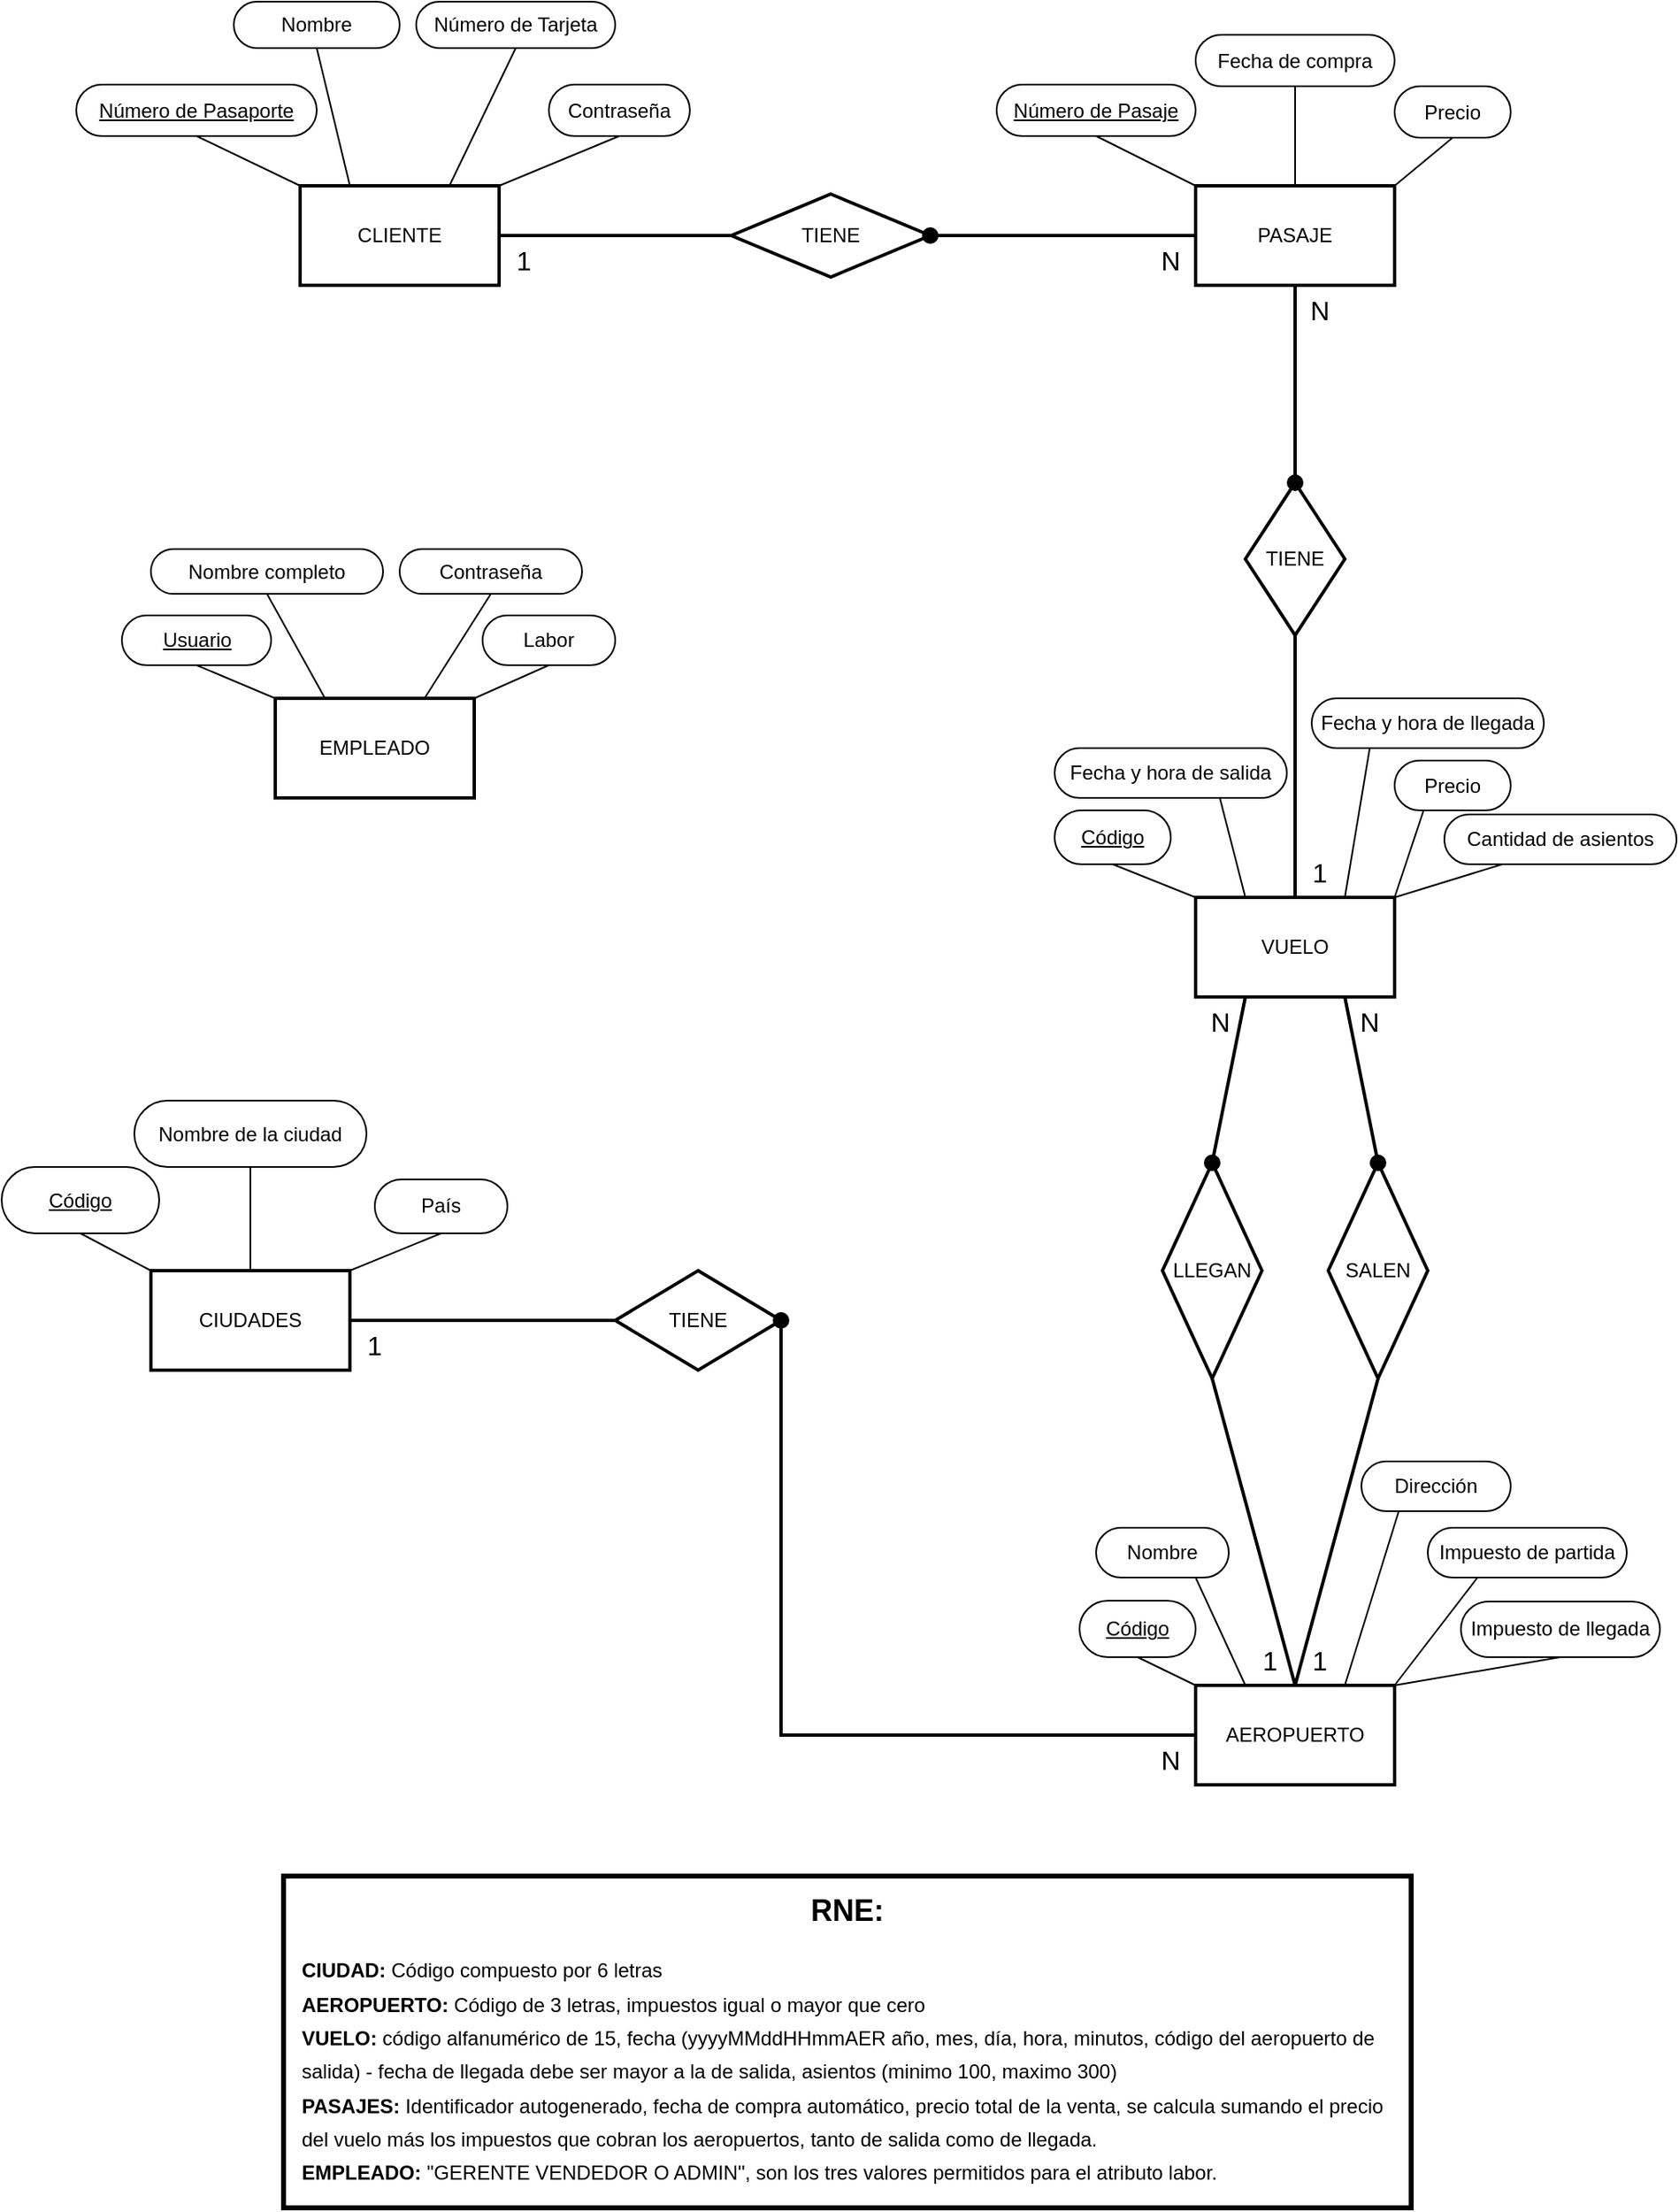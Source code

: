 <mxfile version="21.6.8" type="device">
  <diagram name="Página-1" id="M-aVUU8le2SYxHli1-5D">
    <mxGraphModel dx="1480" dy="1693" grid="1" gridSize="10" guides="1" tooltips="1" connect="1" arrows="1" fold="1" page="1" pageScale="1" pageWidth="1169" pageHeight="827" math="0" shadow="0">
      <root>
        <mxCell id="0" />
        <mxCell id="1" parent="0" />
        <mxCell id="I0plkO9ro6BUK9R8KUUb-137" value="TIENE" style="rhombus;whiteSpace=wrap;html=1;strokeWidth=2;" parent="1" vertex="1">
          <mxGeometry x="1230" y="-260" width="60" height="92" as="geometry" />
        </mxCell>
        <mxCell id="I0plkO9ro6BUK9R8KUUb-64" value="EMPLEADO" style="rounded=0;whiteSpace=wrap;html=1;strokeWidth=2;" parent="1" vertex="1">
          <mxGeometry x="645" y="-130" width="120" height="60" as="geometry" />
        </mxCell>
        <mxCell id="I0plkO9ro6BUK9R8KUUb-65" value="&lt;u&gt;Usuario&lt;/u&gt;" style="rounded=1;whiteSpace=wrap;html=1;arcSize=50;imageHeight=24;" parent="1" vertex="1">
          <mxGeometry x="552.5" y="-180" width="90" height="30" as="geometry" />
        </mxCell>
        <mxCell id="I0plkO9ro6BUK9R8KUUb-66" value="Contraseña" style="rounded=1;whiteSpace=wrap;html=1;arcSize=50;" parent="1" vertex="1">
          <mxGeometry x="720" y="-220" width="110" height="27" as="geometry" />
        </mxCell>
        <mxCell id="I0plkO9ro6BUK9R8KUUb-67" value="Nombre completo" style="rounded=1;whiteSpace=wrap;html=1;arcSize=50;" parent="1" vertex="1">
          <mxGeometry x="570" y="-220" width="140" height="27" as="geometry" />
        </mxCell>
        <mxCell id="I0plkO9ro6BUK9R8KUUb-68" value="Labor" style="rounded=1;whiteSpace=wrap;html=1;arcSize=50;" parent="1" vertex="1">
          <mxGeometry x="770" y="-180" width="80" height="30" as="geometry" />
        </mxCell>
        <mxCell id="I0plkO9ro6BUK9R8KUUb-70" value="" style="endArrow=none;html=1;rounded=0;entryX=0.5;entryY=1;entryDx=0;entryDy=0;exitX=0;exitY=0;exitDx=0;exitDy=0;" parent="1" source="I0plkO9ro6BUK9R8KUUb-64" target="I0plkO9ro6BUK9R8KUUb-65" edge="1">
          <mxGeometry width="50" height="50" relative="1" as="geometry">
            <mxPoint x="575" y="40" as="sourcePoint" />
            <mxPoint x="625" y="-10" as="targetPoint" />
          </mxGeometry>
        </mxCell>
        <mxCell id="I0plkO9ro6BUK9R8KUUb-71" value="" style="endArrow=none;html=1;rounded=0;entryX=0.5;entryY=1;entryDx=0;entryDy=0;exitX=0.25;exitY=0;exitDx=0;exitDy=0;" parent="1" source="I0plkO9ro6BUK9R8KUUb-64" target="I0plkO9ro6BUK9R8KUUb-67" edge="1">
          <mxGeometry width="50" height="50" relative="1" as="geometry">
            <mxPoint x="545" y="90" as="sourcePoint" />
            <mxPoint x="595" y="40" as="targetPoint" />
          </mxGeometry>
        </mxCell>
        <mxCell id="I0plkO9ro6BUK9R8KUUb-72" value="" style="endArrow=none;html=1;rounded=0;entryX=0.5;entryY=1;entryDx=0;entryDy=0;exitX=0.75;exitY=0;exitDx=0;exitDy=0;" parent="1" source="I0plkO9ro6BUK9R8KUUb-64" target="I0plkO9ro6BUK9R8KUUb-66" edge="1">
          <mxGeometry width="50" height="50" relative="1" as="geometry">
            <mxPoint x="715" y="60" as="sourcePoint" />
            <mxPoint x="765" y="10" as="targetPoint" />
          </mxGeometry>
        </mxCell>
        <mxCell id="I0plkO9ro6BUK9R8KUUb-73" value="" style="endArrow=none;html=1;rounded=0;entryX=0.5;entryY=1;entryDx=0;entryDy=0;exitX=1;exitY=0;exitDx=0;exitDy=0;" parent="1" source="I0plkO9ro6BUK9R8KUUb-64" target="I0plkO9ro6BUK9R8KUUb-68" edge="1">
          <mxGeometry width="50" height="50" relative="1" as="geometry">
            <mxPoint x="795" y="100" as="sourcePoint" />
            <mxPoint x="845" y="50" as="targetPoint" />
          </mxGeometry>
        </mxCell>
        <mxCell id="I0plkO9ro6BUK9R8KUUb-84" value="CLIENTE" style="rounded=0;whiteSpace=wrap;html=1;strokeWidth=2;" parent="1" vertex="1">
          <mxGeometry x="660" y="-439" width="120" height="60" as="geometry" />
        </mxCell>
        <mxCell id="I0plkO9ro6BUK9R8KUUb-85" value="&lt;u&gt;Número de Pasaporte&lt;/u&gt;" style="rounded=1;whiteSpace=wrap;html=1;arcSize=50;imageHeight=24;" parent="1" vertex="1">
          <mxGeometry x="525" y="-500" width="145" height="31" as="geometry" />
        </mxCell>
        <mxCell id="I0plkO9ro6BUK9R8KUUb-86" value="Nombre" style="rounded=1;whiteSpace=wrap;html=1;arcSize=50;imageHeight=24;" parent="1" vertex="1">
          <mxGeometry x="620" y="-550" width="100" height="28" as="geometry" />
        </mxCell>
        <mxCell id="I0plkO9ro6BUK9R8KUUb-87" value="Número de Tarjeta" style="rounded=1;whiteSpace=wrap;html=1;arcSize=50;imageHeight=24;" parent="1" vertex="1">
          <mxGeometry x="730" y="-550" width="120" height="28" as="geometry" />
        </mxCell>
        <mxCell id="I0plkO9ro6BUK9R8KUUb-88" value="Contraseña" style="rounded=1;whiteSpace=wrap;html=1;arcSize=50;imageHeight=24;" parent="1" vertex="1">
          <mxGeometry x="810" y="-500" width="85" height="31" as="geometry" />
        </mxCell>
        <mxCell id="I0plkO9ro6BUK9R8KUUb-89" value="" style="endArrow=none;html=1;rounded=0;entryX=0.5;entryY=1;entryDx=0;entryDy=0;exitX=0;exitY=0;exitDx=0;exitDy=0;" parent="1" source="I0plkO9ro6BUK9R8KUUb-84" target="I0plkO9ro6BUK9R8KUUb-85" edge="1">
          <mxGeometry width="50" height="50" relative="1" as="geometry">
            <mxPoint x="620" y="-269" as="sourcePoint" />
            <mxPoint x="670" y="-319" as="targetPoint" />
          </mxGeometry>
        </mxCell>
        <mxCell id="I0plkO9ro6BUK9R8KUUb-90" value="" style="endArrow=none;html=1;rounded=0;entryX=0.5;entryY=1;entryDx=0;entryDy=0;exitX=0.25;exitY=0;exitDx=0;exitDy=0;" parent="1" source="I0plkO9ro6BUK9R8KUUb-84" target="I0plkO9ro6BUK9R8KUUb-86" edge="1">
          <mxGeometry width="50" height="50" relative="1" as="geometry">
            <mxPoint x="800" y="-269" as="sourcePoint" />
            <mxPoint x="850" y="-319" as="targetPoint" />
          </mxGeometry>
        </mxCell>
        <mxCell id="I0plkO9ro6BUK9R8KUUb-91" value="" style="endArrow=none;html=1;rounded=0;entryX=0.5;entryY=1;entryDx=0;entryDy=0;exitX=0.75;exitY=0;exitDx=0;exitDy=0;" parent="1" source="I0plkO9ro6BUK9R8KUUb-84" target="I0plkO9ro6BUK9R8KUUb-87" edge="1">
          <mxGeometry width="50" height="50" relative="1" as="geometry">
            <mxPoint x="710" y="-279" as="sourcePoint" />
            <mxPoint x="760" y="-329" as="targetPoint" />
          </mxGeometry>
        </mxCell>
        <mxCell id="I0plkO9ro6BUK9R8KUUb-96" value="PASAJE" style="rounded=0;whiteSpace=wrap;html=1;strokeWidth=2;" parent="1" vertex="1">
          <mxGeometry x="1200" y="-439" width="120" height="60" as="geometry" />
        </mxCell>
        <mxCell id="I0plkO9ro6BUK9R8KUUb-97" value="&lt;u&gt;Número de Pasaje&lt;/u&gt;" style="rounded=1;whiteSpace=wrap;html=1;arcSize=50;imageHeight=24;" parent="1" vertex="1">
          <mxGeometry x="1080" y="-500" width="120" height="31" as="geometry" />
        </mxCell>
        <mxCell id="I0plkO9ro6BUK9R8KUUb-98" value="Fecha de compra" style="rounded=1;whiteSpace=wrap;html=1;arcSize=50;imageHeight=24;" parent="1" vertex="1">
          <mxGeometry x="1200" y="-530" width="120" height="31" as="geometry" />
        </mxCell>
        <mxCell id="I0plkO9ro6BUK9R8KUUb-99" value="Precio" style="rounded=1;whiteSpace=wrap;html=1;arcSize=50;imageHeight=24;" parent="1" vertex="1">
          <mxGeometry x="1320" y="-499" width="70" height="31" as="geometry" />
        </mxCell>
        <mxCell id="I0plkO9ro6BUK9R8KUUb-100" value="TIENE" style="rhombus;whiteSpace=wrap;html=1;strokeWidth=2;" parent="1" vertex="1">
          <mxGeometry x="920" y="-434" width="120" height="50" as="geometry" />
        </mxCell>
        <mxCell id="I0plkO9ro6BUK9R8KUUb-101" value="" style="endArrow=none;html=1;rounded=0;entryX=0;entryY=0.5;entryDx=0;entryDy=0;exitX=1;exitY=0.5;exitDx=0;exitDy=0;strokeWidth=2;" parent="1" source="I0plkO9ro6BUK9R8KUUb-84" target="I0plkO9ro6BUK9R8KUUb-100" edge="1">
          <mxGeometry width="50" height="50" relative="1" as="geometry">
            <mxPoint x="880" y="-309" as="sourcePoint" />
            <mxPoint x="930" y="-359" as="targetPoint" />
          </mxGeometry>
        </mxCell>
        <mxCell id="I0plkO9ro6BUK9R8KUUb-102" value="" style="endArrow=none;html=1;rounded=0;entryX=0;entryY=0.5;entryDx=0;entryDy=0;exitX=1;exitY=0.5;exitDx=0;exitDy=0;startArrow=oval;startFill=1;startSize=8;endSize=8;strokeWidth=2;" parent="1" source="I0plkO9ro6BUK9R8KUUb-100" target="I0plkO9ro6BUK9R8KUUb-96" edge="1">
          <mxGeometry width="50" height="50" relative="1" as="geometry">
            <mxPoint x="1060" y="-399" as="sourcePoint" />
            <mxPoint x="1200" y="-379" as="targetPoint" />
          </mxGeometry>
        </mxCell>
        <mxCell id="I0plkO9ro6BUK9R8KUUb-103" value="" style="endArrow=none;html=1;rounded=0;entryX=0.5;entryY=1;entryDx=0;entryDy=0;exitX=1;exitY=0;exitDx=0;exitDy=0;" parent="1" source="I0plkO9ro6BUK9R8KUUb-96" target="I0plkO9ro6BUK9R8KUUb-99" edge="1">
          <mxGeometry width="50" height="50" relative="1" as="geometry">
            <mxPoint x="1320" y="-259" as="sourcePoint" />
            <mxPoint x="1370" y="-309" as="targetPoint" />
          </mxGeometry>
        </mxCell>
        <mxCell id="I0plkO9ro6BUK9R8KUUb-104" value="" style="endArrow=none;html=1;rounded=0;entryX=0.5;entryY=1;entryDx=0;entryDy=0;exitX=0;exitY=0;exitDx=0;exitDy=0;" parent="1" source="I0plkO9ro6BUK9R8KUUb-96" target="I0plkO9ro6BUK9R8KUUb-97" edge="1">
          <mxGeometry width="50" height="50" relative="1" as="geometry">
            <mxPoint x="1090" y="-279" as="sourcePoint" />
            <mxPoint x="1140" y="-319" as="targetPoint" />
          </mxGeometry>
        </mxCell>
        <mxCell id="I0plkO9ro6BUK9R8KUUb-111" value="VUELO" style="rounded=0;whiteSpace=wrap;html=1;strokeWidth=2;" parent="1" vertex="1">
          <mxGeometry x="1200" y="-10" width="120" height="60" as="geometry" />
        </mxCell>
        <mxCell id="I0plkO9ro6BUK9R8KUUb-112" value="&lt;u&gt;Código&lt;/u&gt;" style="rounded=1;whiteSpace=wrap;html=1;arcSize=50;imageHeight=24;" parent="1" vertex="1">
          <mxGeometry x="1115" y="-62.5" width="70" height="32.5" as="geometry" />
        </mxCell>
        <mxCell id="I0plkO9ro6BUK9R8KUUb-113" value="Fecha y hora de salida" style="rounded=1;whiteSpace=wrap;html=1;arcSize=50;imageHeight=24;" parent="1" vertex="1">
          <mxGeometry x="1115" y="-100" width="140" height="30" as="geometry" />
        </mxCell>
        <mxCell id="I0plkO9ro6BUK9R8KUUb-122" value="LLEGAN" style="rhombus;whiteSpace=wrap;html=1;strokeWidth=2;" parent="1" vertex="1">
          <mxGeometry x="1180" y="150" width="60" height="130" as="geometry" />
        </mxCell>
        <mxCell id="I0plkO9ro6BUK9R8KUUb-123" value="SALEN" style="rhombus;whiteSpace=wrap;html=1;strokeWidth=2;" parent="1" vertex="1">
          <mxGeometry x="1280" y="150" width="60" height="130" as="geometry" />
        </mxCell>
        <mxCell id="I0plkO9ro6BUK9R8KUUb-124" value="" style="endArrow=none;html=1;rounded=0;entryX=0.25;entryY=1;entryDx=0;entryDy=0;exitX=0.5;exitY=0;exitDx=0;exitDy=0;startArrow=oval;startFill=1;endSize=8;startSize=8;strokeWidth=2;" parent="1" source="I0plkO9ro6BUK9R8KUUb-122" target="I0plkO9ro6BUK9R8KUUb-111" edge="1">
          <mxGeometry width="50" height="50" relative="1" as="geometry">
            <mxPoint x="1210" y="160" as="sourcePoint" />
            <mxPoint x="1260" y="110" as="targetPoint" />
          </mxGeometry>
        </mxCell>
        <mxCell id="I0plkO9ro6BUK9R8KUUb-125" value="" style="endArrow=none;html=1;rounded=0;entryX=0.75;entryY=1;entryDx=0;entryDy=0;exitX=0.5;exitY=0;exitDx=0;exitDy=0;startArrow=oval;startFill=1;startSize=8;endSize=8;strokeWidth=2;" parent="1" source="I0plkO9ro6BUK9R8KUUb-123" target="I0plkO9ro6BUK9R8KUUb-111" edge="1">
          <mxGeometry width="50" height="50" relative="1" as="geometry">
            <mxPoint x="1250" y="100" as="sourcePoint" />
            <mxPoint x="1300" y="50" as="targetPoint" />
          </mxGeometry>
        </mxCell>
        <mxCell id="I0plkO9ro6BUK9R8KUUb-126" value="" style="endArrow=none;html=1;rounded=0;entryX=0.5;entryY=1;entryDx=0;entryDy=0;exitX=0.5;exitY=0;exitDx=0;exitDy=0;strokeWidth=2;" parent="1" source="I0plkO9ro6BUK9R8KUUb-149" target="I0plkO9ro6BUK9R8KUUb-122" edge="1">
          <mxGeometry width="50" height="50" relative="1" as="geometry">
            <mxPoint x="1170" y="250" as="sourcePoint" />
            <mxPoint x="1220" y="200" as="targetPoint" />
          </mxGeometry>
        </mxCell>
        <mxCell id="I0plkO9ro6BUK9R8KUUb-127" value="" style="endArrow=none;html=1;rounded=0;entryX=0.5;entryY=1;entryDx=0;entryDy=0;exitX=0.5;exitY=0;exitDx=0;exitDy=0;strokeWidth=2;" parent="1" source="I0plkO9ro6BUK9R8KUUb-149" target="I0plkO9ro6BUK9R8KUUb-123" edge="1">
          <mxGeometry width="50" height="50" relative="1" as="geometry">
            <mxPoint x="1350" y="230" as="sourcePoint" />
            <mxPoint x="1370" y="160" as="targetPoint" />
          </mxGeometry>
        </mxCell>
        <mxCell id="I0plkO9ro6BUK9R8KUUb-133" value="TIENE" style="rhombus;whiteSpace=wrap;html=1;strokeWidth=2;" parent="1" vertex="1">
          <mxGeometry x="850" y="215" width="100" height="60" as="geometry" />
        </mxCell>
        <mxCell id="I0plkO9ro6BUK9R8KUUb-134" value="" style="endArrow=none;html=1;rounded=0;entryX=0;entryY=0.5;entryDx=0;entryDy=0;exitX=1;exitY=0.5;exitDx=0;exitDy=0;strokeWidth=2;" parent="1" source="I0plkO9ro6BUK9R8KUUb-161" target="I0plkO9ro6BUK9R8KUUb-133" edge="1">
          <mxGeometry width="50" height="50" relative="1" as="geometry">
            <mxPoint x="630" y="310" as="sourcePoint" />
            <mxPoint x="645" y="295" as="targetPoint" />
          </mxGeometry>
        </mxCell>
        <mxCell id="I0plkO9ro6BUK9R8KUUb-135" value="" style="endArrow=oval;html=1;rounded=0;endFill=1;entryX=1;entryY=0.5;entryDx=0;entryDy=0;exitX=0;exitY=0.5;exitDx=0;exitDy=0;endSize=8;startSize=8;strokeWidth=2;" parent="1" source="I0plkO9ro6BUK9R8KUUb-149" target="I0plkO9ro6BUK9R8KUUb-133" edge="1">
          <mxGeometry width="50" height="50" relative="1" as="geometry">
            <mxPoint x="895" y="255" as="sourcePoint" />
            <mxPoint x="735" y="425" as="targetPoint" />
            <Array as="points">
              <mxPoint x="950" y="495" />
            </Array>
          </mxGeometry>
        </mxCell>
        <mxCell id="I0plkO9ro6BUK9R8KUUb-136" value="" style="endArrow=none;html=1;rounded=0;entryX=0.5;entryY=1;entryDx=0;entryDy=0;startArrow=oval;startFill=1;exitX=0.5;exitY=0;exitDx=0;exitDy=0;endSize=10;startSize=8;strokeWidth=2;" parent="1" source="I0plkO9ro6BUK9R8KUUb-137" target="I0plkO9ro6BUK9R8KUUb-96" edge="1">
          <mxGeometry width="50" height="50" relative="1" as="geometry">
            <mxPoint x="1330" y="-260" as="sourcePoint" />
            <mxPoint x="1290" y="-270" as="targetPoint" />
          </mxGeometry>
        </mxCell>
        <mxCell id="I0plkO9ro6BUK9R8KUUb-138" value="" style="endArrow=none;html=1;rounded=0;entryX=0.5;entryY=1;entryDx=0;entryDy=0;exitX=0.5;exitY=0;exitDx=0;exitDy=0;strokeWidth=2;" parent="1" source="I0plkO9ro6BUK9R8KUUb-111" target="I0plkO9ro6BUK9R8KUUb-137" edge="1">
          <mxGeometry width="50" height="50" relative="1" as="geometry">
            <mxPoint x="1230" y="-100" as="sourcePoint" />
            <mxPoint x="1280" y="-150" as="targetPoint" />
          </mxGeometry>
        </mxCell>
        <mxCell id="I0plkO9ro6BUK9R8KUUb-139" value="Fecha y hora de llegada" style="rounded=1;whiteSpace=wrap;html=1;arcSize=50;imageHeight=24;" parent="1" vertex="1">
          <mxGeometry x="1270" y="-130" width="140" height="30" as="geometry" />
        </mxCell>
        <mxCell id="I0plkO9ro6BUK9R8KUUb-140" value="Precio" style="rounded=1;whiteSpace=wrap;html=1;arcSize=50;imageHeight=24;" parent="1" vertex="1">
          <mxGeometry x="1320" y="-92.5" width="70" height="30" as="geometry" />
        </mxCell>
        <mxCell id="I0plkO9ro6BUK9R8KUUb-141" value="Cantidad de asientos" style="rounded=1;whiteSpace=wrap;html=1;arcSize=50;imageHeight=24;" parent="1" vertex="1">
          <mxGeometry x="1350" y="-60" width="140" height="30" as="geometry" />
        </mxCell>
        <mxCell id="I0plkO9ro6BUK9R8KUUb-143" value="" style="endArrow=none;html=1;rounded=0;entryX=0.5;entryY=1;entryDx=0;entryDy=0;exitX=0;exitY=0;exitDx=0;exitDy=0;" parent="1" source="I0plkO9ro6BUK9R8KUUb-111" target="I0plkO9ro6BUK9R8KUUb-112" edge="1">
          <mxGeometry width="50" height="50" relative="1" as="geometry">
            <mxPoint x="1110" y="70" as="sourcePoint" />
            <mxPoint x="1160" y="20" as="targetPoint" />
          </mxGeometry>
        </mxCell>
        <mxCell id="I0plkO9ro6BUK9R8KUUb-144" value="" style="endArrow=none;html=1;rounded=0;entryX=0.711;entryY=0.99;entryDx=0;entryDy=0;entryPerimeter=0;exitX=0.25;exitY=0;exitDx=0;exitDy=0;" parent="1" source="I0plkO9ro6BUK9R8KUUb-111" target="I0plkO9ro6BUK9R8KUUb-113" edge="1">
          <mxGeometry width="50" height="50" relative="1" as="geometry">
            <mxPoint x="1020" y="110" as="sourcePoint" />
            <mxPoint x="1070" y="60" as="targetPoint" />
          </mxGeometry>
        </mxCell>
        <mxCell id="I0plkO9ro6BUK9R8KUUb-145" value="" style="endArrow=none;html=1;rounded=0;entryX=0.25;entryY=1;entryDx=0;entryDy=0;exitX=0.75;exitY=0;exitDx=0;exitDy=0;" parent="1" source="I0plkO9ro6BUK9R8KUUb-111" target="I0plkO9ro6BUK9R8KUUb-139" edge="1">
          <mxGeometry width="50" height="50" relative="1" as="geometry">
            <mxPoint x="840" y="210" as="sourcePoint" />
            <mxPoint x="890" y="160" as="targetPoint" />
          </mxGeometry>
        </mxCell>
        <mxCell id="I0plkO9ro6BUK9R8KUUb-146" value="" style="endArrow=none;html=1;rounded=0;entryX=0.25;entryY=1;entryDx=0;entryDy=0;exitX=1;exitY=0;exitDx=0;exitDy=0;" parent="1" source="I0plkO9ro6BUK9R8KUUb-111" target="I0plkO9ro6BUK9R8KUUb-140" edge="1">
          <mxGeometry width="50" height="50" relative="1" as="geometry">
            <mxPoint x="960" y="180" as="sourcePoint" />
            <mxPoint x="1010" y="130" as="targetPoint" />
          </mxGeometry>
        </mxCell>
        <mxCell id="I0plkO9ro6BUK9R8KUUb-147" value="" style="endArrow=none;html=1;rounded=0;entryX=0.25;entryY=1;entryDx=0;entryDy=0;exitX=1;exitY=0;exitDx=0;exitDy=0;" parent="1" source="I0plkO9ro6BUK9R8KUUb-111" target="I0plkO9ro6BUK9R8KUUb-141" edge="1">
          <mxGeometry width="50" height="50" relative="1" as="geometry">
            <mxPoint x="860" y="160" as="sourcePoint" />
            <mxPoint x="910" y="110" as="targetPoint" />
          </mxGeometry>
        </mxCell>
        <mxCell id="I0plkO9ro6BUK9R8KUUb-148" value="" style="endArrow=none;html=1;rounded=0;entryX=0.5;entryY=1;entryDx=0;entryDy=0;exitX=0.5;exitY=0;exitDx=0;exitDy=0;" parent="1" source="I0plkO9ro6BUK9R8KUUb-96" target="I0plkO9ro6BUK9R8KUUb-98" edge="1">
          <mxGeometry width="50" height="50" relative="1" as="geometry">
            <mxPoint x="1490" y="-310" as="sourcePoint" />
            <mxPoint x="1540" y="-360" as="targetPoint" />
          </mxGeometry>
        </mxCell>
        <mxCell id="I0plkO9ro6BUK9R8KUUb-149" value="AEROPUERTO" style="rounded=0;whiteSpace=wrap;html=1;strokeWidth=2;" parent="1" vertex="1">
          <mxGeometry x="1200" y="465" width="120" height="60" as="geometry" />
        </mxCell>
        <mxCell id="I0plkO9ro6BUK9R8KUUb-150" value="Impuesto de partida" style="rounded=1;whiteSpace=wrap;html=1;arcSize=50;imageHeight=24;" parent="1" vertex="1">
          <mxGeometry x="1340" y="370" width="120" height="30" as="geometry" />
        </mxCell>
        <mxCell id="I0plkO9ro6BUK9R8KUUb-151" value="Dirección" style="rounded=1;whiteSpace=wrap;html=1;arcSize=50;imageHeight=24;" parent="1" vertex="1">
          <mxGeometry x="1300" y="330" width="90" height="30" as="geometry" />
        </mxCell>
        <mxCell id="I0plkO9ro6BUK9R8KUUb-152" value="Nombre" style="rounded=1;whiteSpace=wrap;html=1;arcSize=50;imageHeight=24;" parent="1" vertex="1">
          <mxGeometry x="1140" y="370" width="80" height="30" as="geometry" />
        </mxCell>
        <mxCell id="I0plkO9ro6BUK9R8KUUb-153" value="Impuesto de llegada" style="rounded=1;whiteSpace=wrap;html=1;arcSize=50;imageHeight=24;" parent="1" vertex="1">
          <mxGeometry x="1360" y="414.5" width="120" height="33.5" as="geometry" />
        </mxCell>
        <mxCell id="I0plkO9ro6BUK9R8KUUb-154" value="&lt;u&gt;Código&lt;/u&gt;" style="rounded=1;whiteSpace=wrap;html=1;arcSize=50;imageHeight=24;" parent="1" vertex="1">
          <mxGeometry x="1130" y="414" width="70" height="34" as="geometry" />
        </mxCell>
        <mxCell id="I0plkO9ro6BUK9R8KUUb-155" value="" style="endArrow=none;html=1;rounded=0;entryX=0.5;entryY=1;entryDx=0;entryDy=0;exitX=0;exitY=0;exitDx=0;exitDy=0;" parent="1" source="I0plkO9ro6BUK9R8KUUb-149" target="I0plkO9ro6BUK9R8KUUb-154" edge="1">
          <mxGeometry width="50" height="50" relative="1" as="geometry">
            <mxPoint x="1120" y="540" as="sourcePoint" />
            <mxPoint x="1170" y="490" as="targetPoint" />
          </mxGeometry>
        </mxCell>
        <mxCell id="I0plkO9ro6BUK9R8KUUb-157" value="" style="endArrow=none;html=1;rounded=0;entryX=0.75;entryY=1;entryDx=0;entryDy=0;exitX=0.25;exitY=0;exitDx=0;exitDy=0;" parent="1" source="I0plkO9ro6BUK9R8KUUb-149" target="I0plkO9ro6BUK9R8KUUb-152" edge="1">
          <mxGeometry width="50" height="50" relative="1" as="geometry">
            <mxPoint x="1020" y="560" as="sourcePoint" />
            <mxPoint x="1070" y="510" as="targetPoint" />
          </mxGeometry>
        </mxCell>
        <mxCell id="I0plkO9ro6BUK9R8KUUb-158" value="" style="endArrow=none;html=1;rounded=0;entryX=0.25;entryY=1;entryDx=0;entryDy=0;exitX=0.75;exitY=0;exitDx=0;exitDy=0;" parent="1" source="I0plkO9ro6BUK9R8KUUb-149" target="I0plkO9ro6BUK9R8KUUb-151" edge="1">
          <mxGeometry width="50" height="50" relative="1" as="geometry">
            <mxPoint x="970" y="590" as="sourcePoint" />
            <mxPoint x="1020" y="540" as="targetPoint" />
          </mxGeometry>
        </mxCell>
        <mxCell id="I0plkO9ro6BUK9R8KUUb-159" value="" style="endArrow=none;html=1;rounded=0;entryX=0.25;entryY=1;entryDx=0;entryDy=0;exitX=1;exitY=0;exitDx=0;exitDy=0;" parent="1" source="I0plkO9ro6BUK9R8KUUb-149" target="I0plkO9ro6BUK9R8KUUb-150" edge="1">
          <mxGeometry width="50" height="50" relative="1" as="geometry">
            <mxPoint x="1400" y="560" as="sourcePoint" />
            <mxPoint x="1360" y="440" as="targetPoint" />
          </mxGeometry>
        </mxCell>
        <mxCell id="I0plkO9ro6BUK9R8KUUb-160" value="" style="endArrow=none;html=1;rounded=0;entryX=0.5;entryY=1;entryDx=0;entryDy=0;exitX=1;exitY=0;exitDx=0;exitDy=0;" parent="1" source="I0plkO9ro6BUK9R8KUUb-149" target="I0plkO9ro6BUK9R8KUUb-153" edge="1">
          <mxGeometry width="50" height="50" relative="1" as="geometry">
            <mxPoint x="1350" y="580" as="sourcePoint" />
            <mxPoint x="1400" y="530" as="targetPoint" />
          </mxGeometry>
        </mxCell>
        <mxCell id="I0plkO9ro6BUK9R8KUUb-161" value="CIUDADES" style="rounded=0;whiteSpace=wrap;html=1;strokeWidth=2;" parent="1" vertex="1">
          <mxGeometry x="570" y="215" width="120" height="60" as="geometry" />
        </mxCell>
        <mxCell id="I0plkO9ro6BUK9R8KUUb-162" value="&lt;u&gt;Código&lt;/u&gt;" style="rounded=1;whiteSpace=wrap;html=1;arcSize=50;imageHeight=24;" parent="1" vertex="1">
          <mxGeometry x="480" y="152.5" width="95" height="40" as="geometry" />
        </mxCell>
        <mxCell id="I0plkO9ro6BUK9R8KUUb-163" value="Nombre de la ciudad" style="rounded=1;whiteSpace=wrap;html=1;arcSize=50;imageHeight=24;" parent="1" vertex="1">
          <mxGeometry x="560" y="112.5" width="140" height="40" as="geometry" />
        </mxCell>
        <mxCell id="I0plkO9ro6BUK9R8KUUb-164" value="País" style="rounded=1;whiteSpace=wrap;html=1;arcSize=50;imageHeight=24;" parent="1" vertex="1">
          <mxGeometry x="705" y="160" width="80" height="32.5" as="geometry" />
        </mxCell>
        <mxCell id="I0plkO9ro6BUK9R8KUUb-165" value="" style="endArrow=none;html=1;rounded=0;entryX=0.5;entryY=1;entryDx=0;entryDy=0;exitX=0;exitY=0;exitDx=0;exitDy=0;" parent="1" source="I0plkO9ro6BUK9R8KUUb-161" target="I0plkO9ro6BUK9R8KUUb-162" edge="1">
          <mxGeometry width="50" height="50" relative="1" as="geometry">
            <mxPoint x="310" y="425" as="sourcePoint" />
            <mxPoint x="360" y="375" as="targetPoint" />
          </mxGeometry>
        </mxCell>
        <mxCell id="I0plkO9ro6BUK9R8KUUb-166" value="" style="endArrow=none;html=1;rounded=0;entryX=0.5;entryY=1;entryDx=0;entryDy=0;exitX=0.5;exitY=0;exitDx=0;exitDy=0;" parent="1" source="I0plkO9ro6BUK9R8KUUb-161" target="I0plkO9ro6BUK9R8KUUb-163" edge="1">
          <mxGeometry width="50" height="50" relative="1" as="geometry">
            <mxPoint x="550" y="435" as="sourcePoint" />
            <mxPoint x="600" y="385" as="targetPoint" />
          </mxGeometry>
        </mxCell>
        <mxCell id="I0plkO9ro6BUK9R8KUUb-167" value="" style="endArrow=none;html=1;rounded=0;entryX=0.5;entryY=1;entryDx=0;entryDy=0;exitX=1;exitY=0;exitDx=0;exitDy=0;" parent="1" source="I0plkO9ro6BUK9R8KUUb-161" target="I0plkO9ro6BUK9R8KUUb-164" edge="1">
          <mxGeometry width="50" height="50" relative="1" as="geometry">
            <mxPoint x="420" y="385" as="sourcePoint" />
            <mxPoint x="470" y="335" as="targetPoint" />
          </mxGeometry>
        </mxCell>
        <mxCell id="gK7BVY8XcYzzUaqe2WcH-1" value="" style="endArrow=none;html=1;rounded=0;entryX=0.5;entryY=1;entryDx=0;entryDy=0;exitX=1;exitY=0;exitDx=0;exitDy=0;" parent="1" source="I0plkO9ro6BUK9R8KUUb-84" target="I0plkO9ro6BUK9R8KUUb-88" edge="1">
          <mxGeometry width="50" height="50" relative="1" as="geometry">
            <mxPoint x="830" y="-310" as="sourcePoint" />
            <mxPoint x="880" y="-360" as="targetPoint" />
          </mxGeometry>
        </mxCell>
        <mxCell id="gK7BVY8XcYzzUaqe2WcH-2" value="&lt;font style=&quot;font-size: 16px;&quot;&gt;N&lt;/font&gt;" style="text;html=1;strokeColor=none;fillColor=none;align=center;verticalAlign=middle;whiteSpace=wrap;rounded=0;" parent="1" vertex="1">
          <mxGeometry x="1260" y="-379" width="30" height="30" as="geometry" />
        </mxCell>
        <mxCell id="gK7BVY8XcYzzUaqe2WcH-3" value="&lt;font style=&quot;font-size: 16px;&quot;&gt;1&lt;/font&gt;" style="text;html=1;strokeColor=none;fillColor=none;align=center;verticalAlign=middle;whiteSpace=wrap;rounded=0;" parent="1" vertex="1">
          <mxGeometry x="1260" y="-40" width="30" height="30" as="geometry" />
        </mxCell>
        <mxCell id="gK7BVY8XcYzzUaqe2WcH-4" value="&lt;font style=&quot;font-size: 16px;&quot;&gt;N&lt;/font&gt;" style="text;html=1;strokeColor=none;fillColor=none;align=center;verticalAlign=middle;whiteSpace=wrap;rounded=0;" parent="1" vertex="1">
          <mxGeometry x="1200" y="50" width="30" height="30" as="geometry" />
        </mxCell>
        <mxCell id="gK7BVY8XcYzzUaqe2WcH-5" value="&lt;font style=&quot;font-size: 16px;&quot;&gt;N&lt;/font&gt;" style="text;html=1;strokeColor=none;fillColor=none;align=center;verticalAlign=middle;whiteSpace=wrap;rounded=0;" parent="1" vertex="1">
          <mxGeometry x="1290" y="50" width="30" height="30" as="geometry" />
        </mxCell>
        <mxCell id="gK7BVY8XcYzzUaqe2WcH-6" value="&lt;font style=&quot;font-size: 16px;&quot;&gt;1&lt;/font&gt;" style="text;html=1;strokeColor=none;fillColor=none;align=center;verticalAlign=middle;whiteSpace=wrap;rounded=0;" parent="1" vertex="1">
          <mxGeometry x="1230" y="435" width="30" height="30" as="geometry" />
        </mxCell>
        <mxCell id="gK7BVY8XcYzzUaqe2WcH-7" value="&lt;font style=&quot;font-size: 16px;&quot;&gt;1&lt;/font&gt;" style="text;html=1;strokeColor=none;fillColor=none;align=center;verticalAlign=middle;whiteSpace=wrap;rounded=0;" parent="1" vertex="1">
          <mxGeometry x="1260" y="435" width="30" height="30" as="geometry" />
        </mxCell>
        <mxCell id="gK7BVY8XcYzzUaqe2WcH-8" value="&lt;font style=&quot;font-size: 16px;&quot;&gt;1&lt;/font&gt;" style="text;html=1;strokeColor=none;fillColor=none;align=center;verticalAlign=middle;whiteSpace=wrap;rounded=0;" parent="1" vertex="1">
          <mxGeometry x="780" y="-409" width="30" height="30" as="geometry" />
        </mxCell>
        <mxCell id="gK7BVY8XcYzzUaqe2WcH-9" value="&lt;font style=&quot;font-size: 16px;&quot;&gt;N&lt;/font&gt;" style="text;html=1;strokeColor=none;fillColor=none;align=center;verticalAlign=middle;whiteSpace=wrap;rounded=0;" parent="1" vertex="1">
          <mxGeometry x="1170" y="-409" width="30" height="30" as="geometry" />
        </mxCell>
        <mxCell id="gK7BVY8XcYzzUaqe2WcH-10" value="&lt;font style=&quot;font-size: 16px;&quot;&gt;N&lt;/font&gt;" style="text;html=1;strokeColor=none;fillColor=none;align=center;verticalAlign=middle;whiteSpace=wrap;rounded=0;" parent="1" vertex="1">
          <mxGeometry x="1170" y="495" width="30" height="30" as="geometry" />
        </mxCell>
        <mxCell id="gK7BVY8XcYzzUaqe2WcH-11" value="&lt;font style=&quot;font-size: 16px;&quot;&gt;1&lt;/font&gt;" style="text;html=1;strokeColor=none;fillColor=none;align=center;verticalAlign=middle;whiteSpace=wrap;rounded=0;" parent="1" vertex="1">
          <mxGeometry x="690" y="245" width="30" height="30" as="geometry" />
        </mxCell>
        <mxCell id="91E9N6SlEISGi2aE0lr8-1" value="" style="rounded=0;whiteSpace=wrap;html=1;strokeWidth=3;" vertex="1" parent="1">
          <mxGeometry x="650" y="580" width="680" height="200" as="geometry" />
        </mxCell>
        <mxCell id="91E9N6SlEISGi2aE0lr8-2" value="&lt;div&gt;&lt;b&gt;&lt;font style=&quot;font-size: 18px;&quot;&gt;RNE:&lt;/font&gt;&lt;/b&gt;&lt;/div&gt;&lt;div&gt;&lt;br&gt;&lt;/div&gt;&lt;div style=&quot;text-align: left; line-height: 170%;&quot;&gt;&lt;b&gt;CIUDAD:&lt;/b&gt; Código compuesto por 6 letras&lt;/div&gt;&lt;div style=&quot;text-align: left; line-height: 170%;&quot;&gt;&lt;b&gt;AEROPUERTO:&lt;/b&gt; Código de 3 letras, impuestos igual o mayor que cero&lt;/div&gt;&lt;div style=&quot;text-align: left; line-height: 170%;&quot;&gt;&lt;b&gt;VUELO: &lt;/b&gt;código alfanumérico de 15, fecha (yyyyMMddHHmmAER año, mes, día, hora, minutos, código del aeropuerto de salida) - fecha de llegada debe ser mayor a la de salida, asientos (minimo 100, maximo 300)&lt;/div&gt;&lt;div style=&quot;text-align: left; line-height: 170%;&quot;&gt;&lt;b&gt;PASAJES: &lt;/b&gt;Identificador autogenerado, fecha de compra automático, precio total de la venta, se calcula sumando el precio del vuelo más los impuestos que cobran los aeropuertos, tanto de salida como de llegada.&lt;/div&gt;&lt;div style=&quot;text-align: left; line-height: 170%;&quot;&gt;&lt;b&gt;EMPLEADO:&lt;/b&gt;&amp;nbsp;&quot;GERENTE VENDEDOR O ADMIN&quot;, son los tres valores permitidos para el atributo labor.&lt;/div&gt;" style="text;html=1;strokeColor=none;fillColor=none;align=center;verticalAlign=middle;whiteSpace=wrap;rounded=0;strokeWidth=3;" vertex="1" parent="1">
          <mxGeometry x="660" y="590" width="660" height="180" as="geometry" />
        </mxCell>
      </root>
    </mxGraphModel>
  </diagram>
</mxfile>
